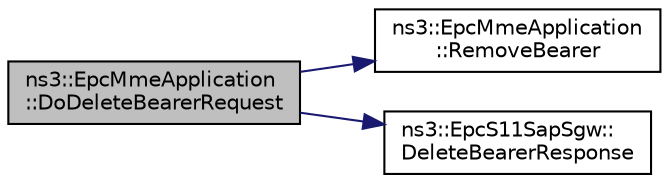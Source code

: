 digraph "ns3::EpcMmeApplication::DoDeleteBearerRequest"
{
  edge [fontname="Helvetica",fontsize="10",labelfontname="Helvetica",labelfontsize="10"];
  node [fontname="Helvetica",fontsize="10",shape=record];
  rankdir="LR";
  Node1 [label="ns3::EpcMmeApplication\l::DoDeleteBearerRequest",height=0.2,width=0.4,color="black", fillcolor="grey75", style="filled", fontcolor="black"];
  Node1 -> Node2 [color="midnightblue",fontsize="10",style="solid"];
  Node2 [label="ns3::EpcMmeApplication\l::RemoveBearer",height=0.2,width=0.4,color="black", fillcolor="white", style="filled",URL="$d3/dac/classns3_1_1EpcMmeApplication.html#a8e7a44a4ccafd5d94811ddf265f71466",tooltip="This Function erases all contexts of bearer from MME side. "];
  Node1 -> Node3 [color="midnightblue",fontsize="10",style="solid"];
  Node3 [label="ns3::EpcS11SapSgw::\lDeleteBearerResponse",height=0.2,width=0.4,color="black", fillcolor="white", style="filled",URL="$d9/d42/classns3_1_1EpcS11SapSgw.html#a2f70f36b1e3847cbaeb18a8047a01c7d",tooltip="As per 3GPP TS 29.274 Release 9 V9.3.0, a Delete Bearer Command message shall be sent on the S11 inte..."];
}
